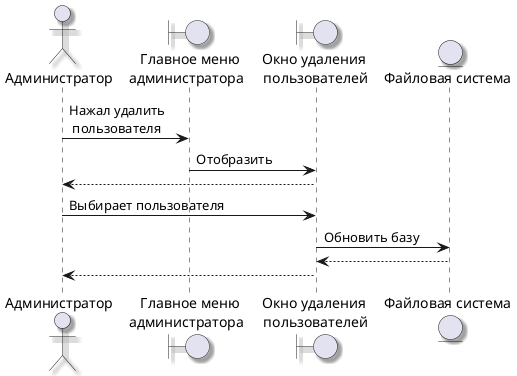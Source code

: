 @startuml
skinparam Shadowing true
actor "Администратор" as admin
boundary "  Главное меню\nадминистратора" as mainMenuAd
boundary "Окно удаления\n пользователей" as removeUserWindow 

entity "Файловая система" as fs

admin -> mainMenuAd : Нажал удалить\n пользователя
mainMenuAd -> removeUserWindow : Отобразить
removeUserWindow --> admin
admin -> removeUserWindow : Выбирает пользователя
removeUserWindow -> fs : Обновить базу
fs --> removeUserWindow
removeUserWindow --> admin

@enduml